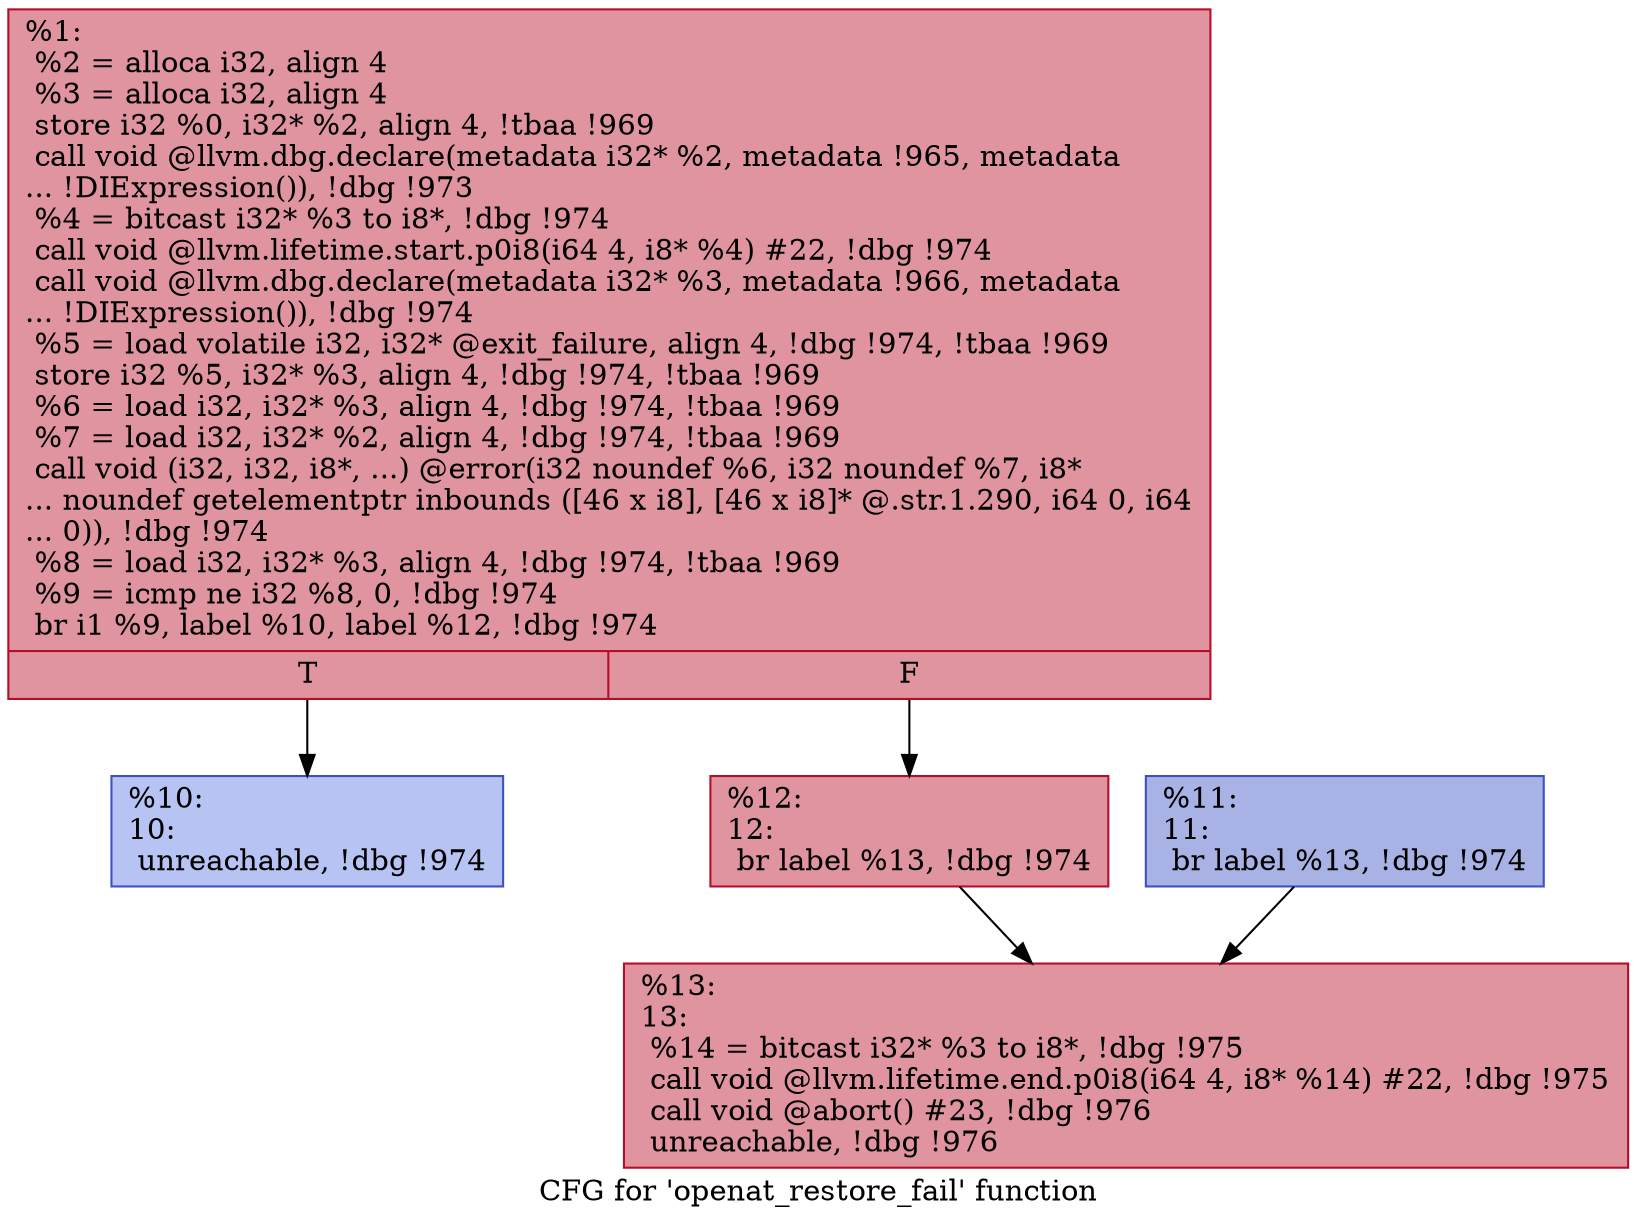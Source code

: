 digraph "CFG for 'openat_restore_fail' function" {
	label="CFG for 'openat_restore_fail' function";

	Node0x24347a0 [shape=record,color="#b70d28ff", style=filled, fillcolor="#b70d2870",label="{%1:\l  %2 = alloca i32, align 4\l  %3 = alloca i32, align 4\l  store i32 %0, i32* %2, align 4, !tbaa !969\l  call void @llvm.dbg.declare(metadata i32* %2, metadata !965, metadata\l... !DIExpression()), !dbg !973\l  %4 = bitcast i32* %3 to i8*, !dbg !974\l  call void @llvm.lifetime.start.p0i8(i64 4, i8* %4) #22, !dbg !974\l  call void @llvm.dbg.declare(metadata i32* %3, metadata !966, metadata\l... !DIExpression()), !dbg !974\l  %5 = load volatile i32, i32* @exit_failure, align 4, !dbg !974, !tbaa !969\l  store i32 %5, i32* %3, align 4, !dbg !974, !tbaa !969\l  %6 = load i32, i32* %3, align 4, !dbg !974, !tbaa !969\l  %7 = load i32, i32* %2, align 4, !dbg !974, !tbaa !969\l  call void (i32, i32, i8*, ...) @error(i32 noundef %6, i32 noundef %7, i8*\l... noundef getelementptr inbounds ([46 x i8], [46 x i8]* @.str.1.290, i64 0, i64\l... 0)), !dbg !974\l  %8 = load i32, i32* %3, align 4, !dbg !974, !tbaa !969\l  %9 = icmp ne i32 %8, 0, !dbg !974\l  br i1 %9, label %10, label %12, !dbg !974\l|{<s0>T|<s1>F}}"];
	Node0x24347a0:s0 -> Node0x24347f0;
	Node0x24347a0:s1 -> Node0x2434890;
	Node0x24347f0 [shape=record,color="#3d50c3ff", style=filled, fillcolor="#5977e370",label="{%10:\l10:                                               \l  unreachable, !dbg !974\l}"];
	Node0x2434840 [shape=record,color="#3d50c3ff", style=filled, fillcolor="#3d50c370",label="{%11:\l11:                                               \l  br label %13, !dbg !974\l}"];
	Node0x2434840 -> Node0x24348e0;
	Node0x2434890 [shape=record,color="#b70d28ff", style=filled, fillcolor="#b70d2870",label="{%12:\l12:                                               \l  br label %13, !dbg !974\l}"];
	Node0x2434890 -> Node0x24348e0;
	Node0x24348e0 [shape=record,color="#b70d28ff", style=filled, fillcolor="#b70d2870",label="{%13:\l13:                                               \l  %14 = bitcast i32* %3 to i8*, !dbg !975\l  call void @llvm.lifetime.end.p0i8(i64 4, i8* %14) #22, !dbg !975\l  call void @abort() #23, !dbg !976\l  unreachable, !dbg !976\l}"];
}
